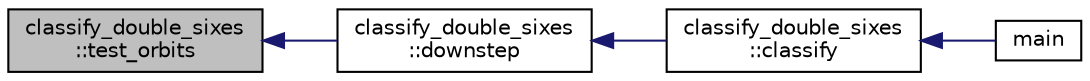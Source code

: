 digraph "classify_double_sixes::test_orbits"
{
  edge [fontname="Helvetica",fontsize="10",labelfontname="Helvetica",labelfontsize="10"];
  node [fontname="Helvetica",fontsize="10",shape=record];
  rankdir="LR";
  Node3221 [label="classify_double_sixes\l::test_orbits",height=0.2,width=0.4,color="black", fillcolor="grey75", style="filled", fontcolor="black"];
  Node3221 -> Node3222 [dir="back",color="midnightblue",fontsize="10",style="solid",fontname="Helvetica"];
  Node3222 [label="classify_double_sixes\l::downstep",height=0.2,width=0.4,color="black", fillcolor="white", style="filled",URL="$dd/d23/classclassify__double__sixes.html#aed4b1460612fe2fd5b4e4611e83b2806"];
  Node3222 -> Node3223 [dir="back",color="midnightblue",fontsize="10",style="solid",fontname="Helvetica"];
  Node3223 [label="classify_double_sixes\l::classify",height=0.2,width=0.4,color="black", fillcolor="white", style="filled",URL="$dd/d23/classclassify__double__sixes.html#aa22b7c156d68376a603743c8b43a58ef"];
  Node3223 -> Node3224 [dir="back",color="midnightblue",fontsize="10",style="solid",fontname="Helvetica"];
  Node3224 [label="main",height=0.2,width=0.4,color="black", fillcolor="white", style="filled",URL="$df/df8/surface__classify_8_c.html#a217dbf8b442f20279ea00b898af96f52"];
}
